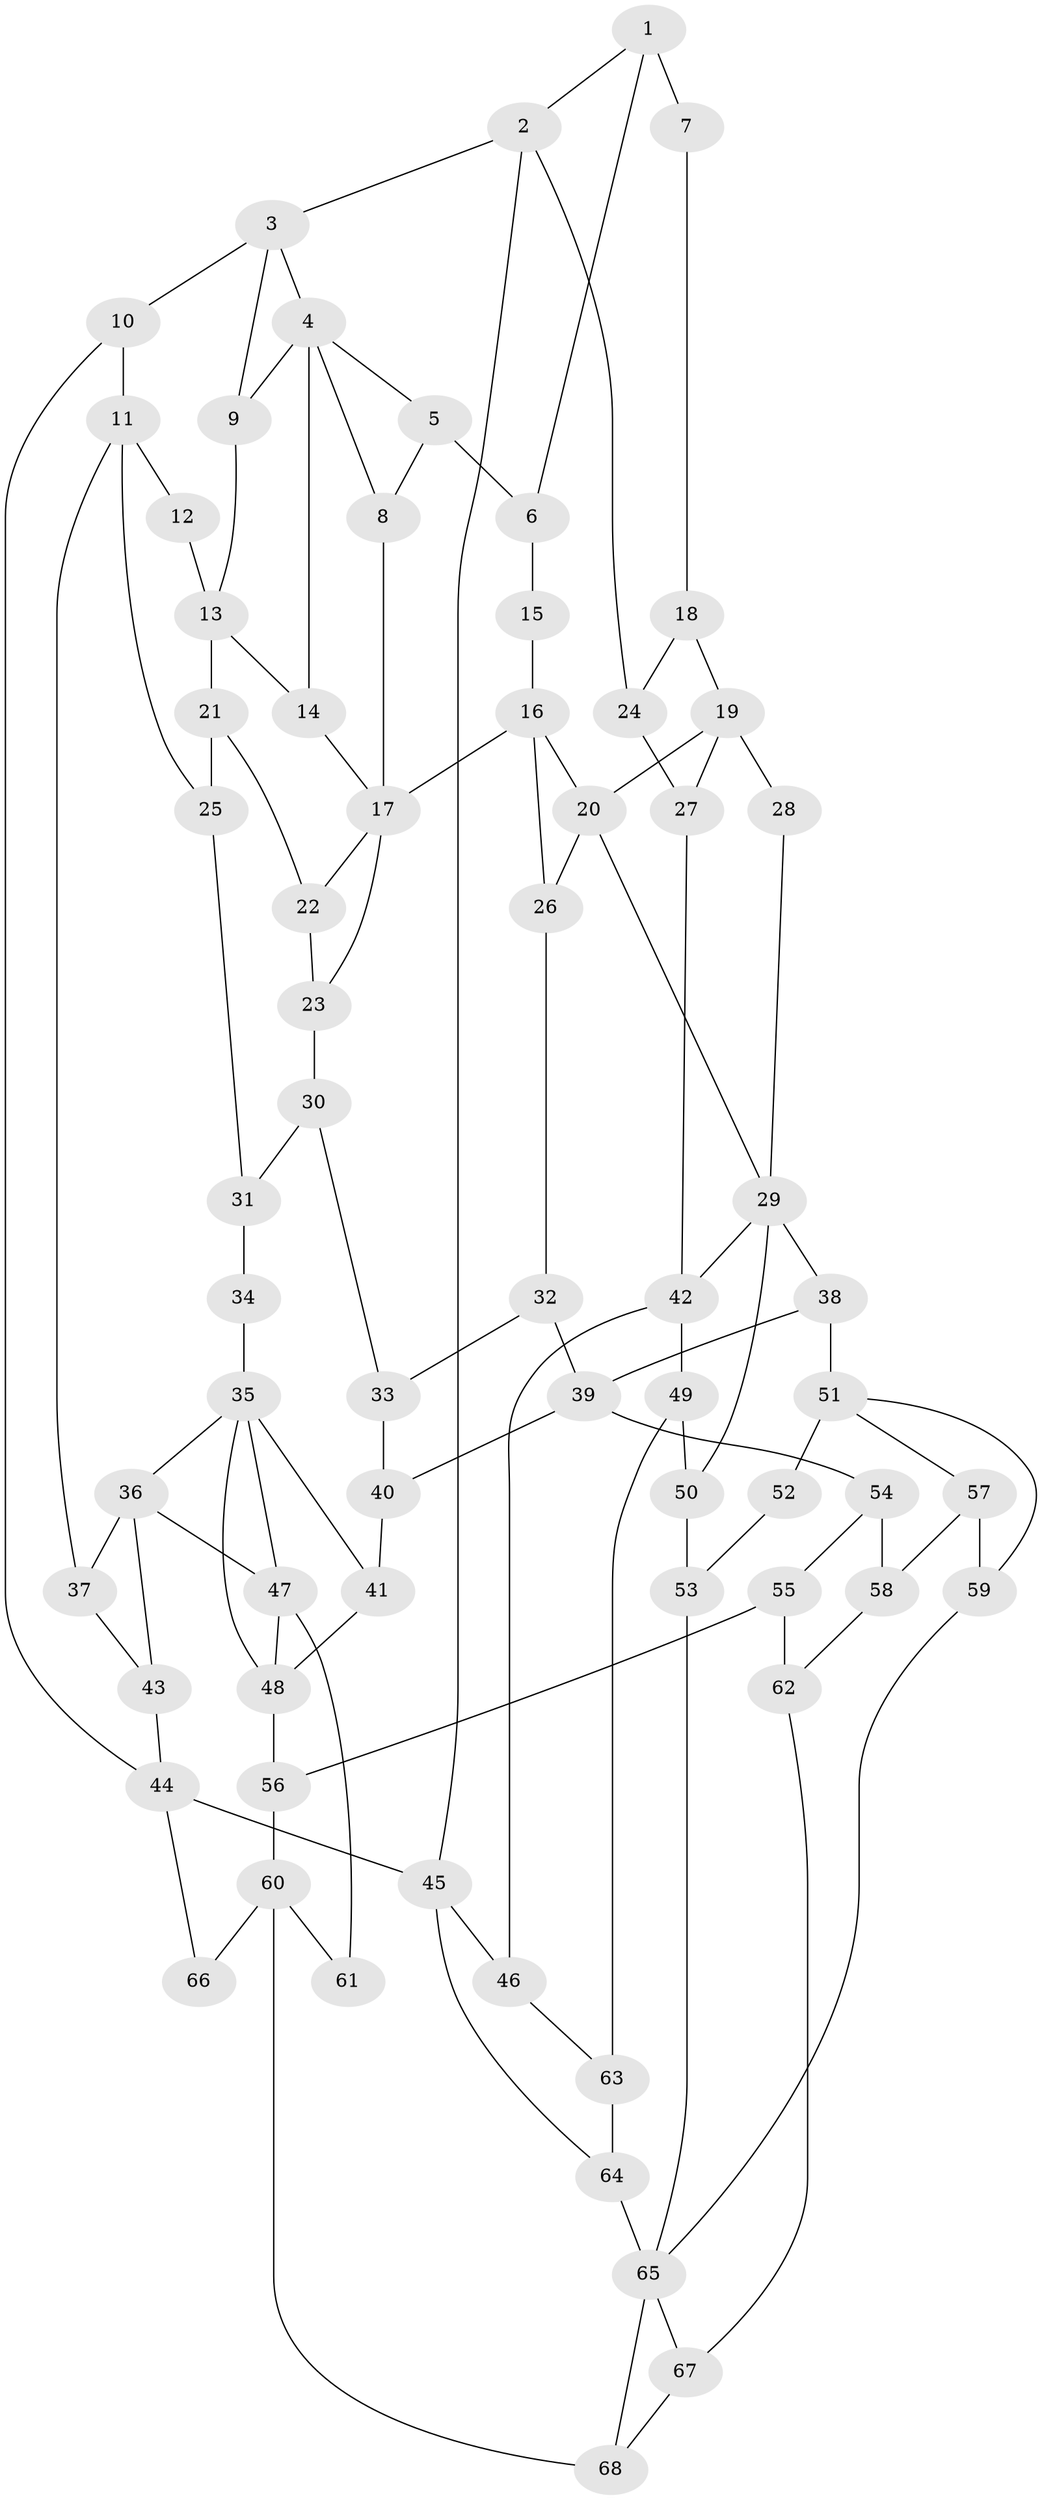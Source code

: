 // original degree distribution, {3: 0.014814814814814815, 4: 0.21481481481481482, 6: 0.1925925925925926, 5: 0.5777777777777777}
// Generated by graph-tools (version 1.1) at 2025/38/03/09/25 02:38:29]
// undirected, 68 vertices, 111 edges
graph export_dot {
graph [start="1"]
  node [color=gray90,style=filled];
  1;
  2;
  3;
  4;
  5;
  6;
  7;
  8;
  9;
  10;
  11;
  12;
  13;
  14;
  15;
  16;
  17;
  18;
  19;
  20;
  21;
  22;
  23;
  24;
  25;
  26;
  27;
  28;
  29;
  30;
  31;
  32;
  33;
  34;
  35;
  36;
  37;
  38;
  39;
  40;
  41;
  42;
  43;
  44;
  45;
  46;
  47;
  48;
  49;
  50;
  51;
  52;
  53;
  54;
  55;
  56;
  57;
  58;
  59;
  60;
  61;
  62;
  63;
  64;
  65;
  66;
  67;
  68;
  1 -- 2 [weight=1.0];
  1 -- 6 [weight=1.0];
  1 -- 7 [weight=2.0];
  2 -- 3 [weight=1.0];
  2 -- 24 [weight=1.0];
  2 -- 45 [weight=1.0];
  3 -- 4 [weight=1.0];
  3 -- 9 [weight=1.0];
  3 -- 10 [weight=1.0];
  4 -- 5 [weight=1.0];
  4 -- 8 [weight=1.0];
  4 -- 9 [weight=1.0];
  4 -- 14 [weight=2.0];
  5 -- 6 [weight=1.0];
  5 -- 8 [weight=1.0];
  6 -- 15 [weight=1.0];
  7 -- 18 [weight=1.0];
  8 -- 17 [weight=1.0];
  9 -- 13 [weight=1.0];
  10 -- 11 [weight=2.0];
  10 -- 44 [weight=1.0];
  11 -- 12 [weight=2.0];
  11 -- 25 [weight=1.0];
  11 -- 37 [weight=1.0];
  12 -- 13 [weight=2.0];
  13 -- 14 [weight=1.0];
  13 -- 21 [weight=1.0];
  14 -- 17 [weight=1.0];
  15 -- 16 [weight=2.0];
  16 -- 17 [weight=2.0];
  16 -- 20 [weight=1.0];
  16 -- 26 [weight=1.0];
  17 -- 22 [weight=1.0];
  17 -- 23 [weight=1.0];
  18 -- 19 [weight=1.0];
  18 -- 24 [weight=1.0];
  19 -- 20 [weight=2.0];
  19 -- 27 [weight=1.0];
  19 -- 28 [weight=2.0];
  20 -- 26 [weight=1.0];
  20 -- 29 [weight=1.0];
  21 -- 22 [weight=1.0];
  21 -- 25 [weight=1.0];
  22 -- 23 [weight=1.0];
  23 -- 30 [weight=1.0];
  24 -- 27 [weight=1.0];
  25 -- 31 [weight=1.0];
  26 -- 32 [weight=1.0];
  27 -- 42 [weight=1.0];
  28 -- 29 [weight=1.0];
  29 -- 38 [weight=2.0];
  29 -- 42 [weight=1.0];
  29 -- 50 [weight=1.0];
  30 -- 31 [weight=1.0];
  30 -- 33 [weight=1.0];
  31 -- 34 [weight=1.0];
  32 -- 33 [weight=1.0];
  32 -- 39 [weight=1.0];
  33 -- 40 [weight=1.0];
  34 -- 35 [weight=2.0];
  35 -- 36 [weight=1.0];
  35 -- 41 [weight=1.0];
  35 -- 47 [weight=1.0];
  35 -- 48 [weight=1.0];
  36 -- 37 [weight=1.0];
  36 -- 43 [weight=1.0];
  36 -- 47 [weight=2.0];
  37 -- 43 [weight=1.0];
  38 -- 39 [weight=2.0];
  38 -- 51 [weight=2.0];
  39 -- 40 [weight=1.0];
  39 -- 54 [weight=2.0];
  40 -- 41 [weight=1.0];
  41 -- 48 [weight=1.0];
  42 -- 46 [weight=1.0];
  42 -- 49 [weight=2.0];
  43 -- 44 [weight=1.0];
  44 -- 45 [weight=1.0];
  44 -- 66 [weight=1.0];
  45 -- 46 [weight=1.0];
  45 -- 64 [weight=1.0];
  46 -- 63 [weight=1.0];
  47 -- 48 [weight=1.0];
  47 -- 61 [weight=2.0];
  48 -- 56 [weight=1.0];
  49 -- 50 [weight=2.0];
  49 -- 63 [weight=2.0];
  50 -- 53 [weight=1.0];
  51 -- 52 [weight=2.0];
  51 -- 57 [weight=1.0];
  51 -- 59 [weight=1.0];
  52 -- 53 [weight=1.0];
  53 -- 65 [weight=1.0];
  54 -- 55 [weight=1.0];
  54 -- 58 [weight=1.0];
  55 -- 56 [weight=1.0];
  55 -- 62 [weight=1.0];
  56 -- 60 [weight=1.0];
  57 -- 58 [weight=1.0];
  57 -- 59 [weight=1.0];
  58 -- 62 [weight=1.0];
  59 -- 65 [weight=1.0];
  60 -- 61 [weight=2.0];
  60 -- 66 [weight=2.0];
  60 -- 68 [weight=1.0];
  62 -- 67 [weight=1.0];
  63 -- 64 [weight=2.0];
  64 -- 65 [weight=2.0];
  65 -- 67 [weight=1.0];
  65 -- 68 [weight=1.0];
  67 -- 68 [weight=1.0];
}
